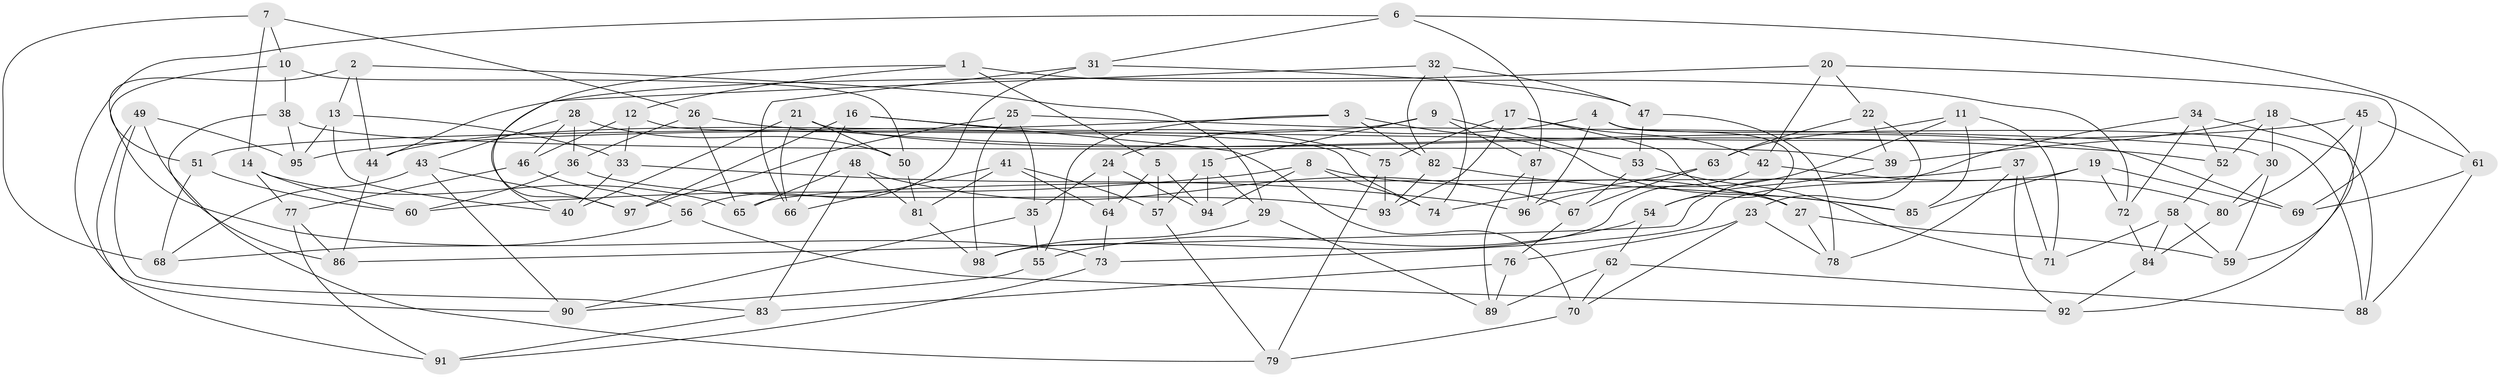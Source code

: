 // coarse degree distribution, {4: 0.5072463768115942, 5: 0.15942028985507245, 3: 0.07246376811594203, 6: 0.2608695652173913}
// Generated by graph-tools (version 1.1) at 2025/38/03/04/25 23:38:12]
// undirected, 98 vertices, 196 edges
graph export_dot {
  node [color=gray90,style=filled];
  1;
  2;
  3;
  4;
  5;
  6;
  7;
  8;
  9;
  10;
  11;
  12;
  13;
  14;
  15;
  16;
  17;
  18;
  19;
  20;
  21;
  22;
  23;
  24;
  25;
  26;
  27;
  28;
  29;
  30;
  31;
  32;
  33;
  34;
  35;
  36;
  37;
  38;
  39;
  40;
  41;
  42;
  43;
  44;
  45;
  46;
  47;
  48;
  49;
  50;
  51;
  52;
  53;
  54;
  55;
  56;
  57;
  58;
  59;
  60;
  61;
  62;
  63;
  64;
  65;
  66;
  67;
  68;
  69;
  70;
  71;
  72;
  73;
  74;
  75;
  76;
  77;
  78;
  79;
  80;
  81;
  82;
  83;
  84;
  85;
  86;
  87;
  88;
  89;
  90;
  91;
  92;
  93;
  94;
  95;
  96;
  97;
  98;
  1 -- 97;
  1 -- 12;
  1 -- 72;
  1 -- 5;
  2 -- 73;
  2 -- 29;
  2 -- 44;
  2 -- 13;
  3 -- 51;
  3 -- 82;
  3 -- 55;
  3 -- 85;
  4 -- 24;
  4 -- 88;
  4 -- 54;
  4 -- 96;
  5 -- 94;
  5 -- 57;
  5 -- 64;
  6 -- 87;
  6 -- 31;
  6 -- 61;
  6 -- 90;
  7 -- 10;
  7 -- 14;
  7 -- 26;
  7 -- 68;
  8 -- 60;
  8 -- 27;
  8 -- 74;
  8 -- 94;
  9 -- 87;
  9 -- 44;
  9 -- 53;
  9 -- 15;
  10 -- 38;
  10 -- 51;
  10 -- 50;
  11 -- 63;
  11 -- 85;
  11 -- 71;
  11 -- 96;
  12 -- 46;
  12 -- 33;
  12 -- 74;
  13 -- 40;
  13 -- 95;
  13 -- 33;
  14 -- 77;
  14 -- 65;
  14 -- 60;
  15 -- 57;
  15 -- 29;
  15 -- 94;
  16 -- 97;
  16 -- 75;
  16 -- 70;
  16 -- 66;
  17 -- 42;
  17 -- 75;
  17 -- 93;
  17 -- 27;
  18 -- 52;
  18 -- 30;
  18 -- 92;
  18 -- 39;
  19 -- 85;
  19 -- 69;
  19 -- 72;
  19 -- 73;
  20 -- 42;
  20 -- 22;
  20 -- 69;
  20 -- 44;
  21 -- 50;
  21 -- 69;
  21 -- 66;
  21 -- 40;
  22 -- 23;
  22 -- 39;
  22 -- 63;
  23 -- 76;
  23 -- 70;
  23 -- 78;
  24 -- 35;
  24 -- 94;
  24 -- 64;
  25 -- 35;
  25 -- 98;
  25 -- 97;
  25 -- 30;
  26 -- 36;
  26 -- 65;
  26 -- 52;
  27 -- 59;
  27 -- 78;
  28 -- 50;
  28 -- 46;
  28 -- 43;
  28 -- 36;
  29 -- 98;
  29 -- 89;
  30 -- 80;
  30 -- 59;
  31 -- 56;
  31 -- 47;
  31 -- 66;
  32 -- 47;
  32 -- 40;
  32 -- 74;
  32 -- 82;
  33 -- 96;
  33 -- 40;
  34 -- 52;
  34 -- 72;
  34 -- 88;
  34 -- 86;
  35 -- 90;
  35 -- 55;
  36 -- 60;
  36 -- 93;
  37 -- 92;
  37 -- 65;
  37 -- 71;
  37 -- 78;
  38 -- 39;
  38 -- 86;
  38 -- 95;
  39 -- 54;
  41 -- 66;
  41 -- 57;
  41 -- 81;
  41 -- 64;
  42 -- 80;
  42 -- 98;
  43 -- 68;
  43 -- 97;
  43 -- 90;
  44 -- 86;
  45 -- 61;
  45 -- 59;
  45 -- 80;
  45 -- 95;
  46 -- 77;
  46 -- 56;
  47 -- 78;
  47 -- 53;
  48 -- 67;
  48 -- 81;
  48 -- 65;
  48 -- 83;
  49 -- 95;
  49 -- 91;
  49 -- 79;
  49 -- 83;
  50 -- 81;
  51 -- 60;
  51 -- 68;
  52 -- 58;
  53 -- 67;
  53 -- 71;
  54 -- 55;
  54 -- 62;
  55 -- 90;
  56 -- 92;
  56 -- 68;
  57 -- 79;
  58 -- 71;
  58 -- 59;
  58 -- 84;
  61 -- 88;
  61 -- 69;
  62 -- 88;
  62 -- 89;
  62 -- 70;
  63 -- 67;
  63 -- 74;
  64 -- 73;
  67 -- 76;
  70 -- 79;
  72 -- 84;
  73 -- 91;
  75 -- 79;
  75 -- 93;
  76 -- 89;
  76 -- 83;
  77 -- 91;
  77 -- 86;
  80 -- 84;
  81 -- 98;
  82 -- 93;
  82 -- 85;
  83 -- 91;
  84 -- 92;
  87 -- 96;
  87 -- 89;
}
